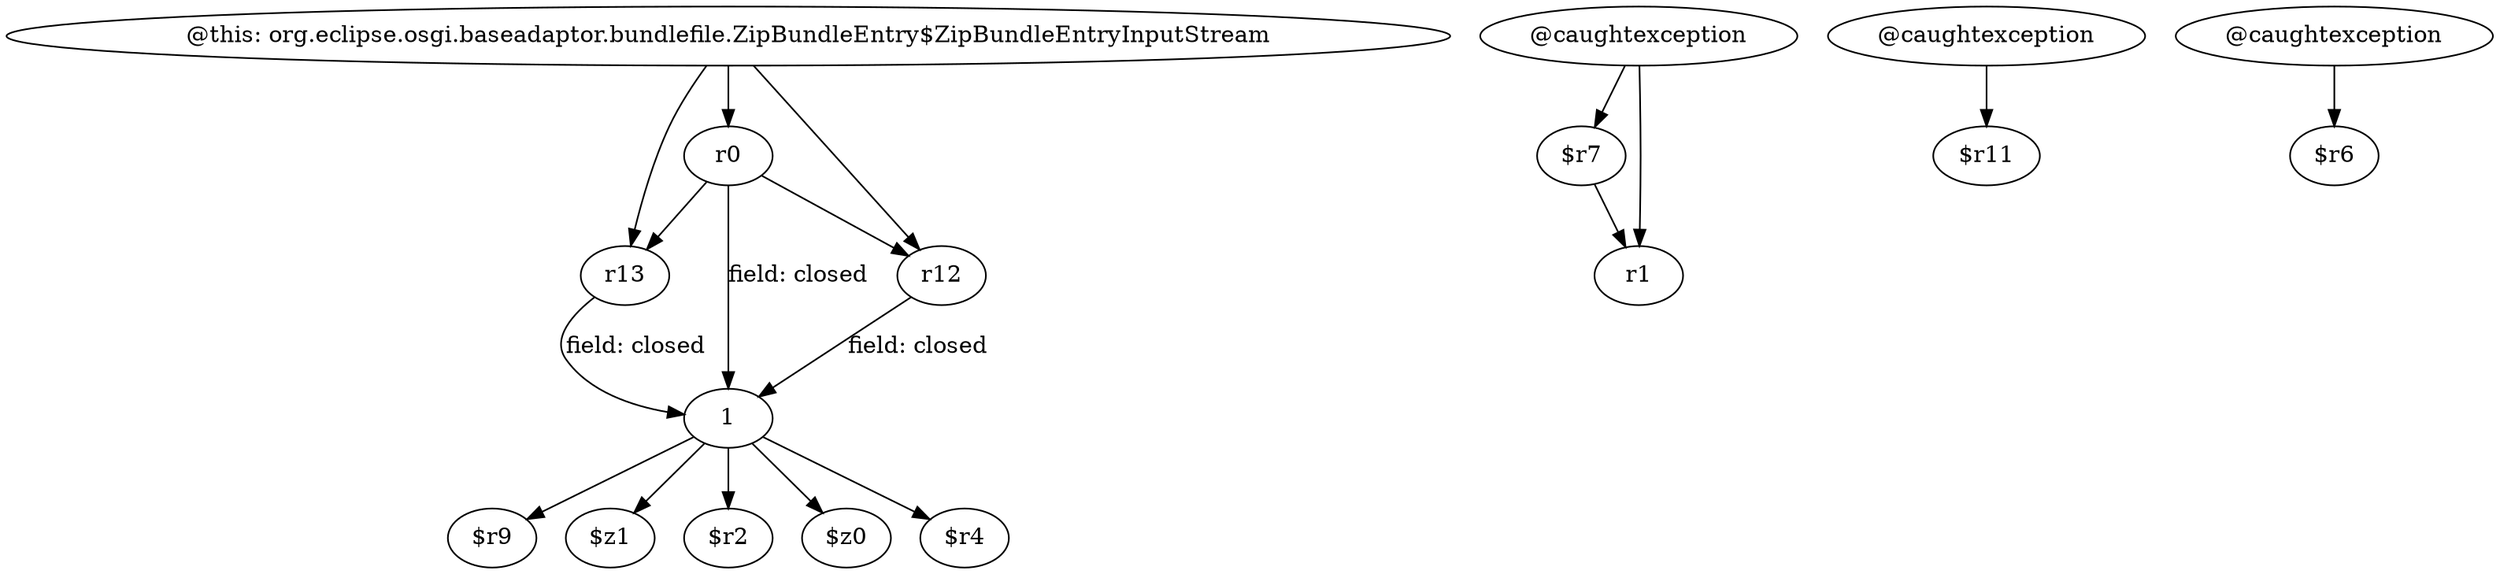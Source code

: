 digraph g {
0[label="1"]
1[label="$r9"]
0->1[label=""]
2[label="@caughtexception"]
3[label="$r7"]
2->3[label=""]
4[label="$z1"]
0->4[label=""]
5[label="r1"]
3->5[label=""]
6[label="@this: org.eclipse.osgi.baseadaptor.bundlefile.ZipBundleEntry$ZipBundleEntryInputStream"]
7[label="r13"]
6->7[label=""]
2->5[label=""]
8[label="r0"]
8->0[label="field: closed"]
9[label="r12"]
9->0[label="field: closed"]
10[label="@caughtexception"]
11[label="$r11"]
10->11[label=""]
12[label="$r2"]
0->12[label=""]
6->8[label=""]
7->0[label="field: closed"]
6->9[label=""]
13[label="@caughtexception"]
14[label="$r6"]
13->14[label=""]
15[label="$z0"]
0->15[label=""]
8->9[label=""]
8->7[label=""]
16[label="$r4"]
0->16[label=""]
}